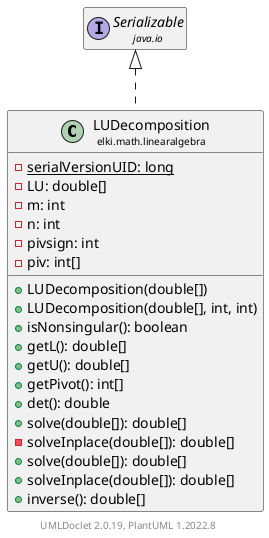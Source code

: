 @startuml
    remove .*\.(Instance|Par|Parameterizer|Factory)$
    set namespaceSeparator none
    hide empty fields
    hide empty methods

    class "<size:14>LUDecomposition\n<size:10>elki.math.linearalgebra" as elki.math.linearalgebra.LUDecomposition [[LUDecomposition.html]] {
        {static} -serialVersionUID: long
        -LU: double[]
        -m: int
        -n: int
        -pivsign: int
        -piv: int[]
        +LUDecomposition(double[])
        +LUDecomposition(double[], int, int)
        +isNonsingular(): boolean
        +getL(): double[]
        +getU(): double[]
        +getPivot(): int[]
        +det(): double
        +solve(double[]): double[]
        -solveInplace(double[]): double[]
        +solve(double[]): double[]
        +solveInplace(double[]): double[]
        +inverse(): double[]
    }

    interface "<size:14>Serializable\n<size:10>java.io" as java.io.Serializable

    java.io.Serializable <|.. elki.math.linearalgebra.LUDecomposition

    center footer UMLDoclet 2.0.19, PlantUML 1.2022.8
@enduml
